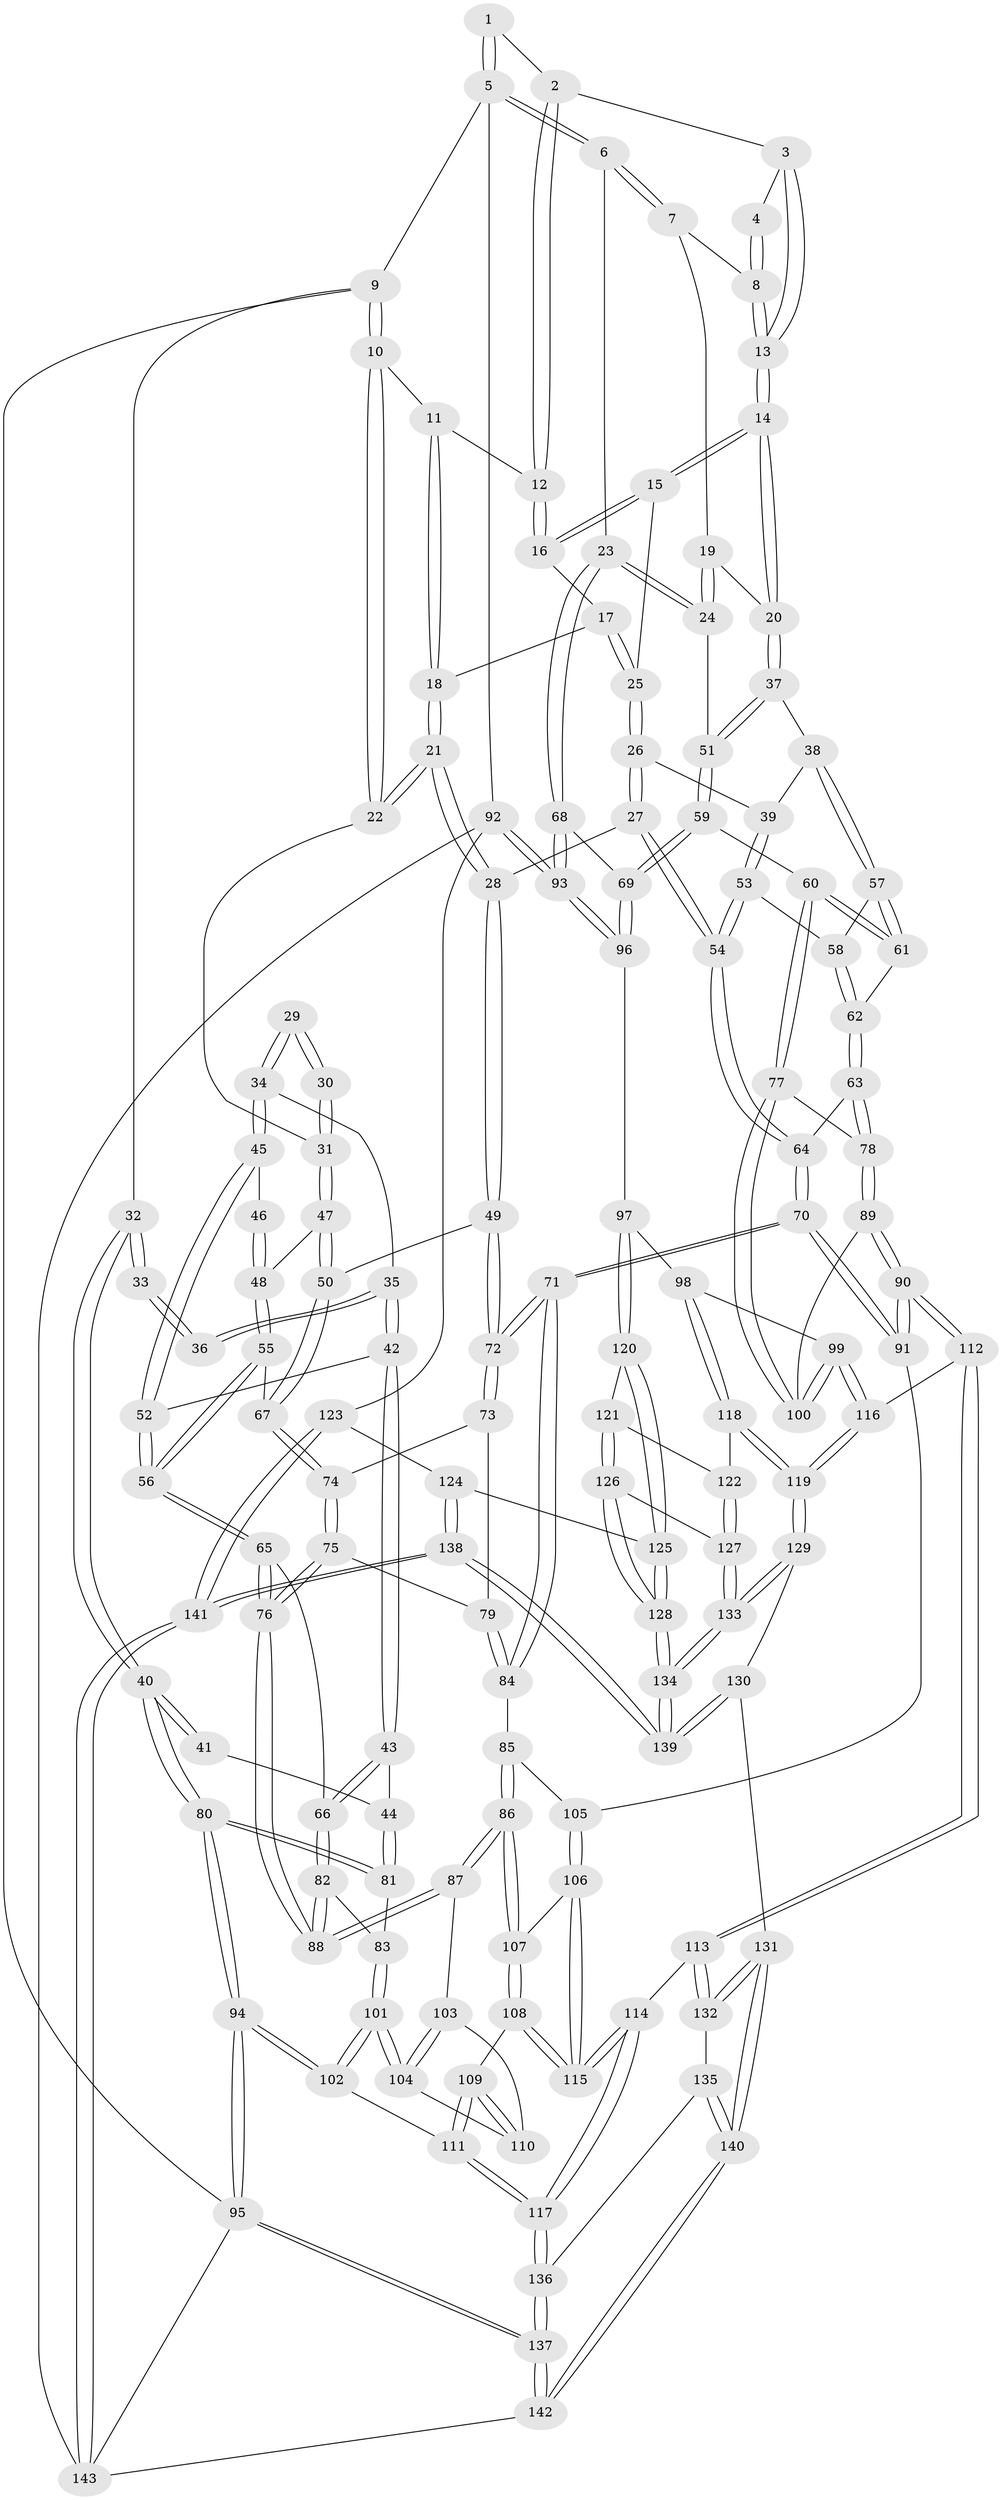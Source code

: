 // coarse degree distribution, {4: 0.4659090909090909, 3: 0.14772727272727273, 5: 0.3068181818181818, 6: 0.07954545454545454}
// Generated by graph-tools (version 1.1) at 2025/42/03/06/25 10:42:32]
// undirected, 143 vertices, 354 edges
graph export_dot {
graph [start="1"]
  node [color=gray90,style=filled];
  1 [pos="+0.9258364744238468+0"];
  2 [pos="+0.6181640731482093+0"];
  3 [pos="+0.715742427749076+0.12527883599511289"];
  4 [pos="+0.7920869908874794+0.1448213997276661"];
  5 [pos="+1+0"];
  6 [pos="+1+0"];
  7 [pos="+0.8297249986161152+0.17790696155539182"];
  8 [pos="+0.8269770611581884+0.17705957291108704"];
  9 [pos="+0+0"];
  10 [pos="+0.32892193101899037+0"];
  11 [pos="+0.49866798509201893+0"];
  12 [pos="+0.5140827663617938+0"];
  13 [pos="+0.719189076427876+0.2014233110810513"];
  14 [pos="+0.7055145419866923+0.24370041413736576"];
  15 [pos="+0.6855280320578039+0.23486922907723956"];
  16 [pos="+0.6385707101266375+0.20356961623120162"];
  17 [pos="+0.5695271679189086+0.23422748528482898"];
  18 [pos="+0.5449414513024496+0.22117535061003263"];
  19 [pos="+0.8291351297649542+0.2121266239785828"];
  20 [pos="+0.7079080009117343+0.25159463152934575"];
  21 [pos="+0.43943644018454175+0.33649612765266024"];
  22 [pos="+0.3040578284911518+0.12786054112347423"];
  23 [pos="+1+0.15820715252498885"];
  24 [pos="+0.8567059331683194+0.29089693392791743"];
  25 [pos="+0.58431465228318+0.2554294419390965"];
  26 [pos="+0.5999188107860108+0.30895462182092504"];
  27 [pos="+0.46026779059167594+0.3524349335117232"];
  28 [pos="+0.44049443298629687+0.3416049621405522"];
  29 [pos="+0.18306482352087633+0.21099146159426724"];
  30 [pos="+0.2628563552692441+0.17335458690268787"];
  31 [pos="+0.2745010341818536+0.16498090202144725"];
  32 [pos="+0+0"];
  33 [pos="+0+0.17328772589184027"];
  34 [pos="+0.11384414372675566+0.27553408263499946"];
  35 [pos="+0.09042885708904695+0.28153595668732234"];
  36 [pos="+0.05123692056098452+0.25262034920436005"];
  37 [pos="+0.7138931949845374+0.3023646546554799"];
  38 [pos="+0.6666770991920273+0.32672526350697184"];
  39 [pos="+0.6151553193871101+0.3152134402975678"];
  40 [pos="+0+0.3897679950326578"];
  41 [pos="+0.027209349842874535+0.28157468223124293"];
  42 [pos="+0.06387740029922029+0.3638624970627601"];
  43 [pos="+0.022244771790112063+0.41073890907193417"];
  44 [pos="+0+0.4112256197388476"];
  45 [pos="+0.16714771730416522+0.3428650214127519"];
  46 [pos="+0.2032100339844897+0.29092877269738326"];
  47 [pos="+0.2634017784190331+0.3380621783709339"];
  48 [pos="+0.23177503335359695+0.3862568315476064"];
  49 [pos="+0.40381915199025653+0.37766788700926257"];
  50 [pos="+0.3892975482955508+0.3832899856101196"];
  51 [pos="+0.8004149525918399+0.355341924023106"];
  52 [pos="+0.16815013529268794+0.35728859063710816"];
  53 [pos="+0.5740894010565526+0.3898466846342312"];
  54 [pos="+0.5270380531628276+0.42907691854937546"];
  55 [pos="+0.2227109989790992+0.4027731210318815"];
  56 [pos="+0.20742410554417834+0.4107367408614591"];
  57 [pos="+0.6580240611689523+0.350915760115233"];
  58 [pos="+0.6525439529675086+0.35699649200134326"];
  59 [pos="+0.8243503097814068+0.4486914529435146"];
  60 [pos="+0.7420854855867988+0.49100588815157903"];
  61 [pos="+0.6792252162239689+0.4430771091716307"];
  62 [pos="+0.6052355969083738+0.4383963642012943"];
  63 [pos="+0.5579749149566752+0.46110716399837387"];
  64 [pos="+0.5422607912427994+0.45758281211314467"];
  65 [pos="+0.2069564061465574+0.41172917333812953"];
  66 [pos="+0.10106649512337613+0.46515483992219586"];
  67 [pos="+0.33033242840228844+0.4249540736287041"];
  68 [pos="+1+0.2838240818042421"];
  69 [pos="+0.8532286782900838+0.46458363178212975"];
  70 [pos="+0.4613458675434162+0.5891019812836479"];
  71 [pos="+0.4284664062478144+0.5613909407644747"];
  72 [pos="+0.40912194822643155+0.4957885191807028"];
  73 [pos="+0.340809889418851+0.48276962281046903"];
  74 [pos="+0.3282554191149974+0.43495618789037804"];
  75 [pos="+0.28565801410601044+0.48607455279663686"];
  76 [pos="+0.24182332498903117+0.5145943395996541"];
  77 [pos="+0.6873302541745818+0.5602336533760367"];
  78 [pos="+0.6297573094334172+0.5287098775392959"];
  79 [pos="+0.33605437859763165+0.5085014501200106"];
  80 [pos="+0+0.43501755845149304"];
  81 [pos="+0+0.41749776628428376"];
  82 [pos="+0.10814888773081352+0.5030219919626642"];
  83 [pos="+0.07836194902202161+0.5660441667622306"];
  84 [pos="+0.3411445435107142+0.5457561592821222"];
  85 [pos="+0.2715977573884627+0.5732476772488614"];
  86 [pos="+0.2509486415340523+0.5743172106212927"];
  87 [pos="+0.23619483193209775+0.566214212999127"];
  88 [pos="+0.23587942882716426+0.5653578081378283"];
  89 [pos="+0.4800167857916168+0.6205949810427442"];
  90 [pos="+0.47315998710905255+0.621289717700245"];
  91 [pos="+0.46391458132972935+0.6005315312782948"];
  92 [pos="+1+0.8610849588265647"];
  93 [pos="+1+0.6561755288729224"];
  94 [pos="+0+0.814926411996631"];
  95 [pos="+0+1"];
  96 [pos="+0.9313510453182483+0.6371563749278528"];
  97 [pos="+0.8471626039609325+0.7093264143152356"];
  98 [pos="+0.716305306319181+0.6723751529232282"];
  99 [pos="+0.6951498953438289+0.6498801876772446"];
  100 [pos="+0.6846971807110921+0.6272513657198139"];
  101 [pos="+0.03330866779028475+0.6728375845349109"];
  102 [pos="+0+0.7214194177904458"];
  103 [pos="+0.2221661625549199+0.5785663446827406"];
  104 [pos="+0.1252290369229999+0.6408535273365845"];
  105 [pos="+0.3370813090637549+0.6227164390637709"];
  106 [pos="+0.3242645580738103+0.6896545910960935"];
  107 [pos="+0.26287630501482456+0.6222017678884888"];
  108 [pos="+0.23700352570435418+0.7010299060969282"];
  109 [pos="+0.2277704999154975+0.7058810171401856"];
  110 [pos="+0.20871719609606953+0.6801146758056151"];
  111 [pos="+0.19696606619866908+0.7575814977031179"];
  112 [pos="+0.4573794648276753+0.7392740535456358"];
  113 [pos="+0.41623456691343824+0.7752457859770737"];
  114 [pos="+0.39491562918546474+0.773709795188081"];
  115 [pos="+0.3342028369394269+0.7149524640763152"];
  116 [pos="+0.5202194119620852+0.7551226382089847"];
  117 [pos="+0.25949262808717816+0.8332699712578986"];
  118 [pos="+0.6522036198438823+0.8098568526252693"];
  119 [pos="+0.6229126859890523+0.8266314768133484"];
  120 [pos="+0.8467890078085974+0.7512191531026693"];
  121 [pos="+0.7527102745671118+0.8217814549081333"];
  122 [pos="+0.7085319268333496+0.8285755722987344"];
  123 [pos="+0.9904819765329153+0.8893899283607605"];
  124 [pos="+0.8893745706653466+0.8426677610354112"];
  125 [pos="+0.8729572387208439+0.8246157530621074"];
  126 [pos="+0.7641660852862446+0.8824504701587865"];
  127 [pos="+0.7202509579557145+0.8701821945626598"];
  128 [pos="+0.7795935348655378+0.9047655930757059"];
  129 [pos="+0.6190705234154283+0.8612364259206585"];
  130 [pos="+0.558822535498335+0.9264632785559459"];
  131 [pos="+0.46562621615527916+0.9376126227538892"];
  132 [pos="+0.4299616729631063+0.8447349140764429"];
  133 [pos="+0.694085404404873+0.9370789172759625"];
  134 [pos="+0.7454471970555204+1"];
  135 [pos="+0.3208838698622265+0.9302491386519988"];
  136 [pos="+0.23163993735370836+0.8952528715466285"];
  137 [pos="+0+1"];
  138 [pos="+0.7714176785925957+1"];
  139 [pos="+0.7702434804702581+1"];
  140 [pos="+0.4206561355463261+1"];
  141 [pos="+0.7721396682214434+1"];
  142 [pos="+0.40313257891049237+1"];
  143 [pos="+0.7728774011045153+1"];
  1 -- 2;
  1 -- 5;
  1 -- 5;
  2 -- 3;
  2 -- 12;
  2 -- 12;
  3 -- 4;
  3 -- 13;
  3 -- 13;
  4 -- 8;
  4 -- 8;
  5 -- 6;
  5 -- 6;
  5 -- 9;
  5 -- 92;
  6 -- 7;
  6 -- 7;
  6 -- 23;
  7 -- 8;
  7 -- 19;
  8 -- 13;
  8 -- 13;
  9 -- 10;
  9 -- 10;
  9 -- 32;
  9 -- 95;
  10 -- 11;
  10 -- 22;
  10 -- 22;
  11 -- 12;
  11 -- 18;
  11 -- 18;
  12 -- 16;
  12 -- 16;
  13 -- 14;
  13 -- 14;
  14 -- 15;
  14 -- 15;
  14 -- 20;
  14 -- 20;
  15 -- 16;
  15 -- 16;
  15 -- 25;
  16 -- 17;
  17 -- 18;
  17 -- 25;
  17 -- 25;
  18 -- 21;
  18 -- 21;
  19 -- 20;
  19 -- 24;
  19 -- 24;
  20 -- 37;
  20 -- 37;
  21 -- 22;
  21 -- 22;
  21 -- 28;
  21 -- 28;
  22 -- 31;
  23 -- 24;
  23 -- 24;
  23 -- 68;
  23 -- 68;
  24 -- 51;
  25 -- 26;
  25 -- 26;
  26 -- 27;
  26 -- 27;
  26 -- 39;
  27 -- 28;
  27 -- 54;
  27 -- 54;
  28 -- 49;
  28 -- 49;
  29 -- 30;
  29 -- 30;
  29 -- 34;
  29 -- 34;
  30 -- 31;
  30 -- 31;
  31 -- 47;
  31 -- 47;
  32 -- 33;
  32 -- 33;
  32 -- 40;
  32 -- 40;
  33 -- 36;
  33 -- 36;
  34 -- 35;
  34 -- 45;
  34 -- 45;
  35 -- 36;
  35 -- 36;
  35 -- 42;
  35 -- 42;
  37 -- 38;
  37 -- 51;
  37 -- 51;
  38 -- 39;
  38 -- 57;
  38 -- 57;
  39 -- 53;
  39 -- 53;
  40 -- 41;
  40 -- 41;
  40 -- 80;
  40 -- 80;
  41 -- 44;
  42 -- 43;
  42 -- 43;
  42 -- 52;
  43 -- 44;
  43 -- 66;
  43 -- 66;
  44 -- 81;
  44 -- 81;
  45 -- 46;
  45 -- 52;
  45 -- 52;
  46 -- 48;
  46 -- 48;
  47 -- 48;
  47 -- 50;
  47 -- 50;
  48 -- 55;
  48 -- 55;
  49 -- 50;
  49 -- 72;
  49 -- 72;
  50 -- 67;
  50 -- 67;
  51 -- 59;
  51 -- 59;
  52 -- 56;
  52 -- 56;
  53 -- 54;
  53 -- 54;
  53 -- 58;
  54 -- 64;
  54 -- 64;
  55 -- 56;
  55 -- 56;
  55 -- 67;
  56 -- 65;
  56 -- 65;
  57 -- 58;
  57 -- 61;
  57 -- 61;
  58 -- 62;
  58 -- 62;
  59 -- 60;
  59 -- 69;
  59 -- 69;
  60 -- 61;
  60 -- 61;
  60 -- 77;
  60 -- 77;
  61 -- 62;
  62 -- 63;
  62 -- 63;
  63 -- 64;
  63 -- 78;
  63 -- 78;
  64 -- 70;
  64 -- 70;
  65 -- 66;
  65 -- 76;
  65 -- 76;
  66 -- 82;
  66 -- 82;
  67 -- 74;
  67 -- 74;
  68 -- 69;
  68 -- 93;
  68 -- 93;
  69 -- 96;
  69 -- 96;
  70 -- 71;
  70 -- 71;
  70 -- 91;
  70 -- 91;
  71 -- 72;
  71 -- 72;
  71 -- 84;
  71 -- 84;
  72 -- 73;
  72 -- 73;
  73 -- 74;
  73 -- 79;
  74 -- 75;
  74 -- 75;
  75 -- 76;
  75 -- 76;
  75 -- 79;
  76 -- 88;
  76 -- 88;
  77 -- 78;
  77 -- 100;
  77 -- 100;
  78 -- 89;
  78 -- 89;
  79 -- 84;
  79 -- 84;
  80 -- 81;
  80 -- 81;
  80 -- 94;
  80 -- 94;
  81 -- 83;
  82 -- 83;
  82 -- 88;
  82 -- 88;
  83 -- 101;
  83 -- 101;
  84 -- 85;
  85 -- 86;
  85 -- 86;
  85 -- 105;
  86 -- 87;
  86 -- 87;
  86 -- 107;
  86 -- 107;
  87 -- 88;
  87 -- 88;
  87 -- 103;
  89 -- 90;
  89 -- 90;
  89 -- 100;
  90 -- 91;
  90 -- 91;
  90 -- 112;
  90 -- 112;
  91 -- 105;
  92 -- 93;
  92 -- 93;
  92 -- 123;
  92 -- 143;
  93 -- 96;
  93 -- 96;
  94 -- 95;
  94 -- 95;
  94 -- 102;
  94 -- 102;
  95 -- 137;
  95 -- 137;
  95 -- 143;
  96 -- 97;
  97 -- 98;
  97 -- 120;
  97 -- 120;
  98 -- 99;
  98 -- 118;
  98 -- 118;
  99 -- 100;
  99 -- 100;
  99 -- 116;
  99 -- 116;
  101 -- 102;
  101 -- 102;
  101 -- 104;
  101 -- 104;
  102 -- 111;
  103 -- 104;
  103 -- 104;
  103 -- 110;
  104 -- 110;
  105 -- 106;
  105 -- 106;
  106 -- 107;
  106 -- 115;
  106 -- 115;
  107 -- 108;
  107 -- 108;
  108 -- 109;
  108 -- 115;
  108 -- 115;
  109 -- 110;
  109 -- 110;
  109 -- 111;
  109 -- 111;
  111 -- 117;
  111 -- 117;
  112 -- 113;
  112 -- 113;
  112 -- 116;
  113 -- 114;
  113 -- 132;
  113 -- 132;
  114 -- 115;
  114 -- 115;
  114 -- 117;
  114 -- 117;
  116 -- 119;
  116 -- 119;
  117 -- 136;
  117 -- 136;
  118 -- 119;
  118 -- 119;
  118 -- 122;
  119 -- 129;
  119 -- 129;
  120 -- 121;
  120 -- 125;
  120 -- 125;
  121 -- 122;
  121 -- 126;
  121 -- 126;
  122 -- 127;
  122 -- 127;
  123 -- 124;
  123 -- 141;
  123 -- 141;
  124 -- 125;
  124 -- 138;
  124 -- 138;
  125 -- 128;
  125 -- 128;
  126 -- 127;
  126 -- 128;
  126 -- 128;
  127 -- 133;
  127 -- 133;
  128 -- 134;
  128 -- 134;
  129 -- 130;
  129 -- 133;
  129 -- 133;
  130 -- 131;
  130 -- 139;
  130 -- 139;
  131 -- 132;
  131 -- 132;
  131 -- 140;
  131 -- 140;
  132 -- 135;
  133 -- 134;
  133 -- 134;
  134 -- 139;
  134 -- 139;
  135 -- 136;
  135 -- 140;
  135 -- 140;
  136 -- 137;
  136 -- 137;
  137 -- 142;
  137 -- 142;
  138 -- 139;
  138 -- 139;
  138 -- 141;
  138 -- 141;
  140 -- 142;
  140 -- 142;
  141 -- 143;
  141 -- 143;
  142 -- 143;
}

